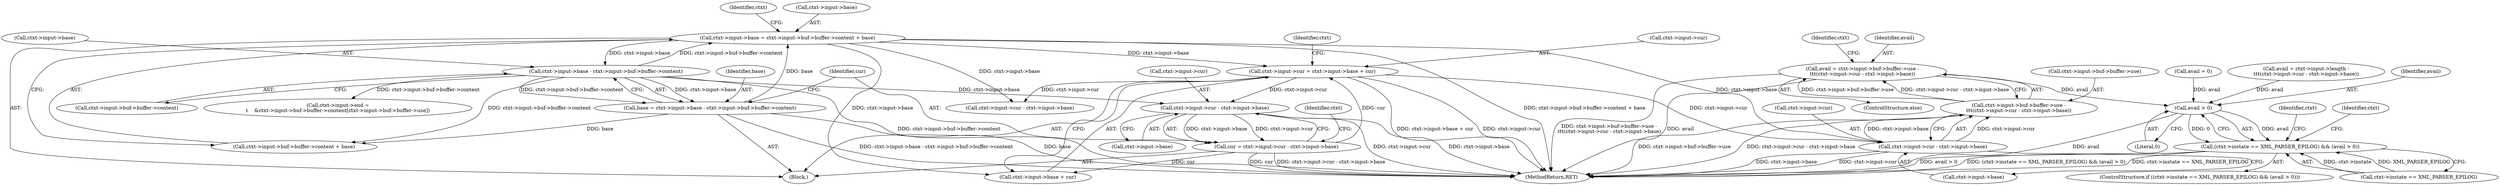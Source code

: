 digraph "0_Chrome_d0947db40187f4708c58e64cbd6013faf9eddeed_7@integer" {
"1000605" [label="(Call,avail = ctxt->input->buf->buffer->use -\n\t\t\t(ctxt->input->cur - ctxt->input->base))"];
"1000607" [label="(Call,ctxt->input->buf->buffer->use -\n\t\t\t(ctxt->input->cur - ctxt->input->base))"];
"1000617" [label="(Call,ctxt->input->cur - ctxt->input->base)"];
"1000368" [label="(Call,ctxt->input->cur = ctxt->input->base + cur)"];
"1000351" [label="(Call,ctxt->input->base = ctxt->input->buf->buffer->content + base)"];
"1000215" [label="(Call,ctxt->input->base - ctxt->input->buf->buffer->content)"];
"1000213" [label="(Call,base = ctxt->input->base - ctxt->input->buf->buffer->content)"];
"1000231" [label="(Call,cur = ctxt->input->cur - ctxt->input->base)"];
"1000233" [label="(Call,ctxt->input->cur - ctxt->input->base)"];
"1000652" [label="(Call,avail > 0)"];
"1000646" [label="(Call,(ctxt->instate == XML_PARSER_EPILOG) && (avail > 0))"];
"1000374" [label="(Call,ctxt->input->base + cur)"];
"1000221" [label="(Call,ctxt->input->buf->buffer->content)"];
"1000646" [label="(Call,(ctxt->instate == XML_PARSER_EPILOG) && (avail > 0))"];
"1000617" [label="(Call,ctxt->input->cur - ctxt->input->base)"];
"1000593" [label="(Call,ctxt->input->cur - ctxt->input->base)"];
"1000232" [label="(Identifier,cur)"];
"1000618" [label="(Call,ctxt->input->cur)"];
"1000371" [label="(Identifier,ctxt)"];
"1000215" [label="(Call,ctxt->input->base - ctxt->input->buf->buffer->content)"];
"1000249" [label="(Identifier,ctxt)"];
"1000381" [label="(Call,ctxt->input->end =\n\t    &ctxt->input->buf->buffer->content[ctxt->input->buf->buffer->use])"];
"1000652" [label="(Call,avail > 0)"];
"1000239" [label="(Call,ctxt->input->base)"];
"1000604" [label="(ControlStructure,else)"];
"1000653" [label="(Identifier,avail)"];
"1000213" [label="(Call,base = ctxt->input->base - ctxt->input->buf->buffer->content)"];
"1000694" [label="(MethodReturn,RET)"];
"1000216" [label="(Call,ctxt->input->base)"];
"1000214" [label="(Identifier,base)"];
"1000211" [label="(Block,)"];
"1000608" [label="(Call,ctxt->input->buf->buffer->use)"];
"1000632" [label="(Identifier,ctxt)"];
"1000567" [label="(Call,avail = 0)"];
"1000623" [label="(Call,ctxt->input->base)"];
"1000233" [label="(Call,ctxt->input->cur - ctxt->input->base)"];
"1000645" [label="(ControlStructure,if ((ctxt->instate == XML_PARSER_EPILOG) && (avail > 0)))"];
"1000654" [label="(Literal,0)"];
"1000585" [label="(Call,avail = ctxt->input->length -\n\t\t\t(ctxt->input->cur - ctxt->input->base))"];
"1000368" [label="(Call,ctxt->input->cur = ctxt->input->base + cur)"];
"1000647" [label="(Call,ctxt->instate == XML_PARSER_EPILOG)"];
"1000231" [label="(Call,cur = ctxt->input->cur - ctxt->input->base)"];
"1000357" [label="(Call,ctxt->input->buf->buffer->content + base)"];
"1000657" [label="(Identifier,ctxt)"];
"1000234" [label="(Call,ctxt->input->cur)"];
"1000663" [label="(Identifier,ctxt)"];
"1000606" [label="(Identifier,avail)"];
"1000607" [label="(Call,ctxt->input->buf->buffer->use -\n\t\t\t(ctxt->input->cur - ctxt->input->base))"];
"1000352" [label="(Call,ctxt->input->base)"];
"1000384" [label="(Identifier,ctxt)"];
"1000351" [label="(Call,ctxt->input->base = ctxt->input->buf->buffer->content + base)"];
"1000605" [label="(Call,avail = ctxt->input->buf->buffer->use -\n\t\t\t(ctxt->input->cur - ctxt->input->base))"];
"1000369" [label="(Call,ctxt->input->cur)"];
"1000605" -> "1000604"  [label="AST: "];
"1000605" -> "1000607"  [label="CFG: "];
"1000606" -> "1000605"  [label="AST: "];
"1000607" -> "1000605"  [label="AST: "];
"1000632" -> "1000605"  [label="CFG: "];
"1000605" -> "1000694"  [label="DDG: ctxt->input->buf->buffer->use -\n\t\t\t(ctxt->input->cur - ctxt->input->base)"];
"1000605" -> "1000694"  [label="DDG: avail"];
"1000607" -> "1000605"  [label="DDG: ctxt->input->buf->buffer->use"];
"1000607" -> "1000605"  [label="DDG: ctxt->input->cur - ctxt->input->base"];
"1000605" -> "1000652"  [label="DDG: avail"];
"1000607" -> "1000617"  [label="CFG: "];
"1000608" -> "1000607"  [label="AST: "];
"1000617" -> "1000607"  [label="AST: "];
"1000607" -> "1000694"  [label="DDG: ctxt->input->cur - ctxt->input->base"];
"1000607" -> "1000694"  [label="DDG: ctxt->input->buf->buffer->use"];
"1000617" -> "1000607"  [label="DDG: ctxt->input->cur"];
"1000617" -> "1000607"  [label="DDG: ctxt->input->base"];
"1000617" -> "1000623"  [label="CFG: "];
"1000618" -> "1000617"  [label="AST: "];
"1000623" -> "1000617"  [label="AST: "];
"1000617" -> "1000694"  [label="DDG: ctxt->input->base"];
"1000617" -> "1000694"  [label="DDG: ctxt->input->cur"];
"1000368" -> "1000617"  [label="DDG: ctxt->input->cur"];
"1000351" -> "1000617"  [label="DDG: ctxt->input->base"];
"1000368" -> "1000211"  [label="AST: "];
"1000368" -> "1000374"  [label="CFG: "];
"1000369" -> "1000368"  [label="AST: "];
"1000374" -> "1000368"  [label="AST: "];
"1000384" -> "1000368"  [label="CFG: "];
"1000368" -> "1000694"  [label="DDG: ctxt->input->cur"];
"1000368" -> "1000694"  [label="DDG: ctxt->input->base + cur"];
"1000368" -> "1000233"  [label="DDG: ctxt->input->cur"];
"1000351" -> "1000368"  [label="DDG: ctxt->input->base"];
"1000231" -> "1000368"  [label="DDG: cur"];
"1000368" -> "1000593"  [label="DDG: ctxt->input->cur"];
"1000351" -> "1000211"  [label="AST: "];
"1000351" -> "1000357"  [label="CFG: "];
"1000352" -> "1000351"  [label="AST: "];
"1000357" -> "1000351"  [label="AST: "];
"1000371" -> "1000351"  [label="CFG: "];
"1000351" -> "1000694"  [label="DDG: ctxt->input->buf->buffer->content + base"];
"1000351" -> "1000215"  [label="DDG: ctxt->input->base"];
"1000215" -> "1000351"  [label="DDG: ctxt->input->buf->buffer->content"];
"1000213" -> "1000351"  [label="DDG: base"];
"1000351" -> "1000374"  [label="DDG: ctxt->input->base"];
"1000351" -> "1000593"  [label="DDG: ctxt->input->base"];
"1000215" -> "1000213"  [label="AST: "];
"1000215" -> "1000221"  [label="CFG: "];
"1000216" -> "1000215"  [label="AST: "];
"1000221" -> "1000215"  [label="AST: "];
"1000213" -> "1000215"  [label="CFG: "];
"1000215" -> "1000694"  [label="DDG: ctxt->input->buf->buffer->content"];
"1000215" -> "1000213"  [label="DDG: ctxt->input->base"];
"1000215" -> "1000213"  [label="DDG: ctxt->input->buf->buffer->content"];
"1000215" -> "1000233"  [label="DDG: ctxt->input->base"];
"1000215" -> "1000357"  [label="DDG: ctxt->input->buf->buffer->content"];
"1000215" -> "1000381"  [label="DDG: ctxt->input->buf->buffer->content"];
"1000213" -> "1000211"  [label="AST: "];
"1000214" -> "1000213"  [label="AST: "];
"1000232" -> "1000213"  [label="CFG: "];
"1000213" -> "1000694"  [label="DDG: base"];
"1000213" -> "1000694"  [label="DDG: ctxt->input->base - ctxt->input->buf->buffer->content"];
"1000213" -> "1000357"  [label="DDG: base"];
"1000231" -> "1000211"  [label="AST: "];
"1000231" -> "1000233"  [label="CFG: "];
"1000232" -> "1000231"  [label="AST: "];
"1000233" -> "1000231"  [label="AST: "];
"1000249" -> "1000231"  [label="CFG: "];
"1000231" -> "1000694"  [label="DDG: ctxt->input->cur - ctxt->input->base"];
"1000231" -> "1000694"  [label="DDG: cur"];
"1000233" -> "1000231"  [label="DDG: ctxt->input->cur"];
"1000233" -> "1000231"  [label="DDG: ctxt->input->base"];
"1000231" -> "1000374"  [label="DDG: cur"];
"1000233" -> "1000239"  [label="CFG: "];
"1000234" -> "1000233"  [label="AST: "];
"1000239" -> "1000233"  [label="AST: "];
"1000233" -> "1000694"  [label="DDG: ctxt->input->base"];
"1000233" -> "1000694"  [label="DDG: ctxt->input->cur"];
"1000652" -> "1000646"  [label="AST: "];
"1000652" -> "1000654"  [label="CFG: "];
"1000653" -> "1000652"  [label="AST: "];
"1000654" -> "1000652"  [label="AST: "];
"1000646" -> "1000652"  [label="CFG: "];
"1000652" -> "1000694"  [label="DDG: avail"];
"1000652" -> "1000646"  [label="DDG: avail"];
"1000652" -> "1000646"  [label="DDG: 0"];
"1000567" -> "1000652"  [label="DDG: avail"];
"1000585" -> "1000652"  [label="DDG: avail"];
"1000646" -> "1000645"  [label="AST: "];
"1000646" -> "1000647"  [label="CFG: "];
"1000647" -> "1000646"  [label="AST: "];
"1000657" -> "1000646"  [label="CFG: "];
"1000663" -> "1000646"  [label="CFG: "];
"1000646" -> "1000694"  [label="DDG: (ctxt->instate == XML_PARSER_EPILOG) && (avail > 0)"];
"1000646" -> "1000694"  [label="DDG: ctxt->instate == XML_PARSER_EPILOG"];
"1000646" -> "1000694"  [label="DDG: avail > 0"];
"1000647" -> "1000646"  [label="DDG: ctxt->instate"];
"1000647" -> "1000646"  [label="DDG: XML_PARSER_EPILOG"];
}
